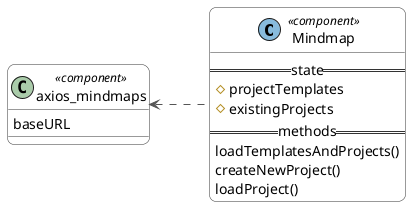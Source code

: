 @startuml
left to right direction
skinparam class {
    BackgroundColor white
    ArrowColor #555
    BorderColor #333333
}

skinparam roundcorner 15

/'class tttt << (C,#aa3333) container>> {
    ~store
    ==state==
    # mindmapNodesData
    # mindmapEdgesData
}'/

/'class MindmapContainer << (C,#aa3333) container>> {
    ==state==
    '//'# mindmapNodesData
    # mindmapEdgesData'//'
    ==methods==
    # getMindmapData()
}'/

class Mindmap <<(C, 88bbdd) component>> {
    ==state==
    # projectTemplates
    # existingProjects
        /'# mindmapNodesData
        # mindmapEdgesData'/
    ==methods==
     loadTemplatesAndProjects()
     createNewProject()
     loadProject()
}

class axios_mindmaps <<(C, #aaccaa) component>> {
    baseURL
}

/'
axios_mindmaps <.. MindmapContainer
MindmapContainer --> Mindmap'/

axios_mindmaps <..  Mindmap

@enduml